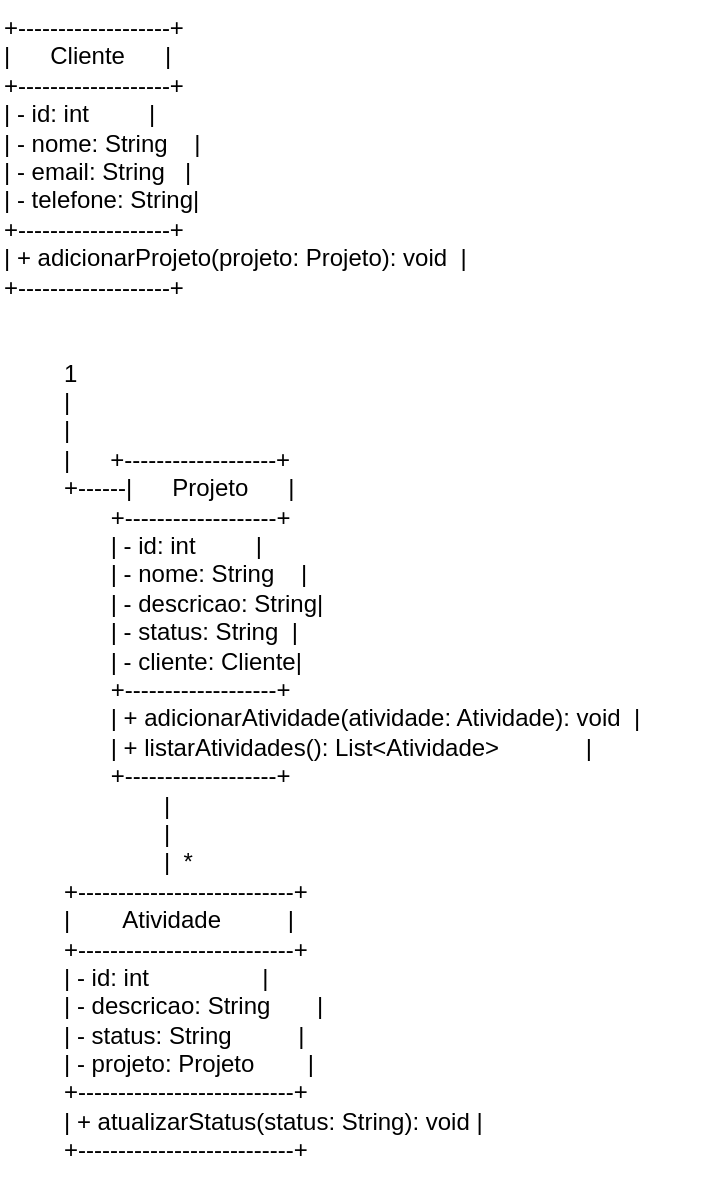 <mxfile version="24.6.3" type="github">
  <diagram id="C5RBs43oDa-KdzZeNtuy" name="Page-1">
    <mxGraphModel dx="1434" dy="738" grid="1" gridSize="10" guides="1" tooltips="1" connect="1" arrows="1" fold="1" page="1" pageScale="1" pageWidth="827" pageHeight="1169" math="0" shadow="0">
      <root>
        <mxCell id="WIyWlLk6GJQsqaUBKTNV-0" />
        <mxCell id="WIyWlLk6GJQsqaUBKTNV-1" parent="WIyWlLk6GJQsqaUBKTNV-0" />
        <mxCell id="k-8E-_AtTEcfo_DeZOWd-12" value="+-------------------+&#xa;|      Cliente      |&#xa;+-------------------+&#xa;| - id: int         |&#xa;| - nome: String    |&#xa;| - email: String   |&#xa;| - telefone: String|&#xa;+-------------------+&#xa;| + adicionarProjeto(projeto: Projeto): void  |&#xa;+-------------------+&#xa;&#xa;&#xa;         1&#xa;         |&#xa;         |&#xa;         |      +-------------------+&#xa;         +------|      Projeto      |&#xa;                +-------------------+&#xa;                | - id: int         |&#xa;                | - nome: String    |&#xa;                | - descricao: String|&#xa;                | - status: String  |&#xa;                | - cliente: Cliente|&#xa;                +-------------------+&#xa;                | + adicionarAtividade(atividade: Atividade): void  |&#xa;                | + listarAtividades(): List&lt;Atividade&gt;             |&#xa;                +-------------------+&#xa;                        |&#xa;                        |&#xa;                        |  *&#xa;         +---------------------------+&#xa;         |        Atividade          |&#xa;         +---------------------------+&#xa;         | - id: int                 |&#xa;         | - descricao: String       |&#xa;         | - status: String          |&#xa;         | - projeto: Projeto        |&#xa;         +---------------------------+&#xa;         | + atualizarStatus(status: String): void |&#xa;         +---------------------------+" style="text;whiteSpace=wrap;" vertex="1" parent="WIyWlLk6GJQsqaUBKTNV-1">
          <mxGeometry x="80" y="50" width="350" height="600" as="geometry" />
        </mxCell>
      </root>
    </mxGraphModel>
  </diagram>
</mxfile>
